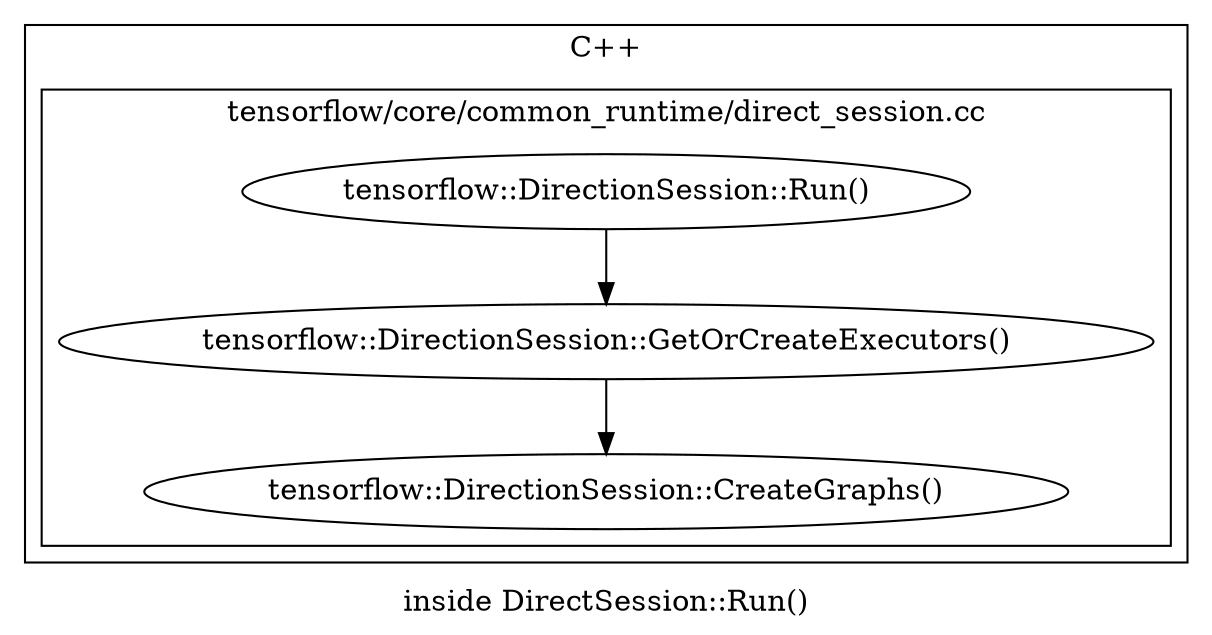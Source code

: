 digraph 01 {
  label = "inside DirectSession::Run()"

  subgraph cluster_cxx {
    label = "C++";

    subgraph cluster_direction_session_cc {
      label = "tensorflow/core/common_runtime/direct_session.cc";
      URL="https://github.com/ROCmSoftwarePlatform/tensorflow/blob/rocm-v1/tensorflow/core/common_runtime/direct_session.cc";

      00 [label="tensorflow::DirectionSession::Run()" URL="https://github.com/ROCmSoftwarePlatform/tensorflow/blob/rocm-v1/tensorflow/core/common_runtime/direct_session.cc#L431"];
      01 [label="tensorflow::DirectionSession::GetOrCreateExecutors()" URL="https://github.com/ROCmSoftwarePlatform/tensorflow/blob/rocm-v1/tensorflow/core/common_runtime/direct_session.cc#L1035"];
      02 [label="tensorflow::DirectionSession::CreateGraphs()" URL="https://github.com/ROCmSoftwarePlatform/tensorflow/blob/rocm-v1/tensorflow/core/common_runtime/direct_session.cc#L1255"];

      00 -> 01;
      01 -> 02;
    }
  }
}
